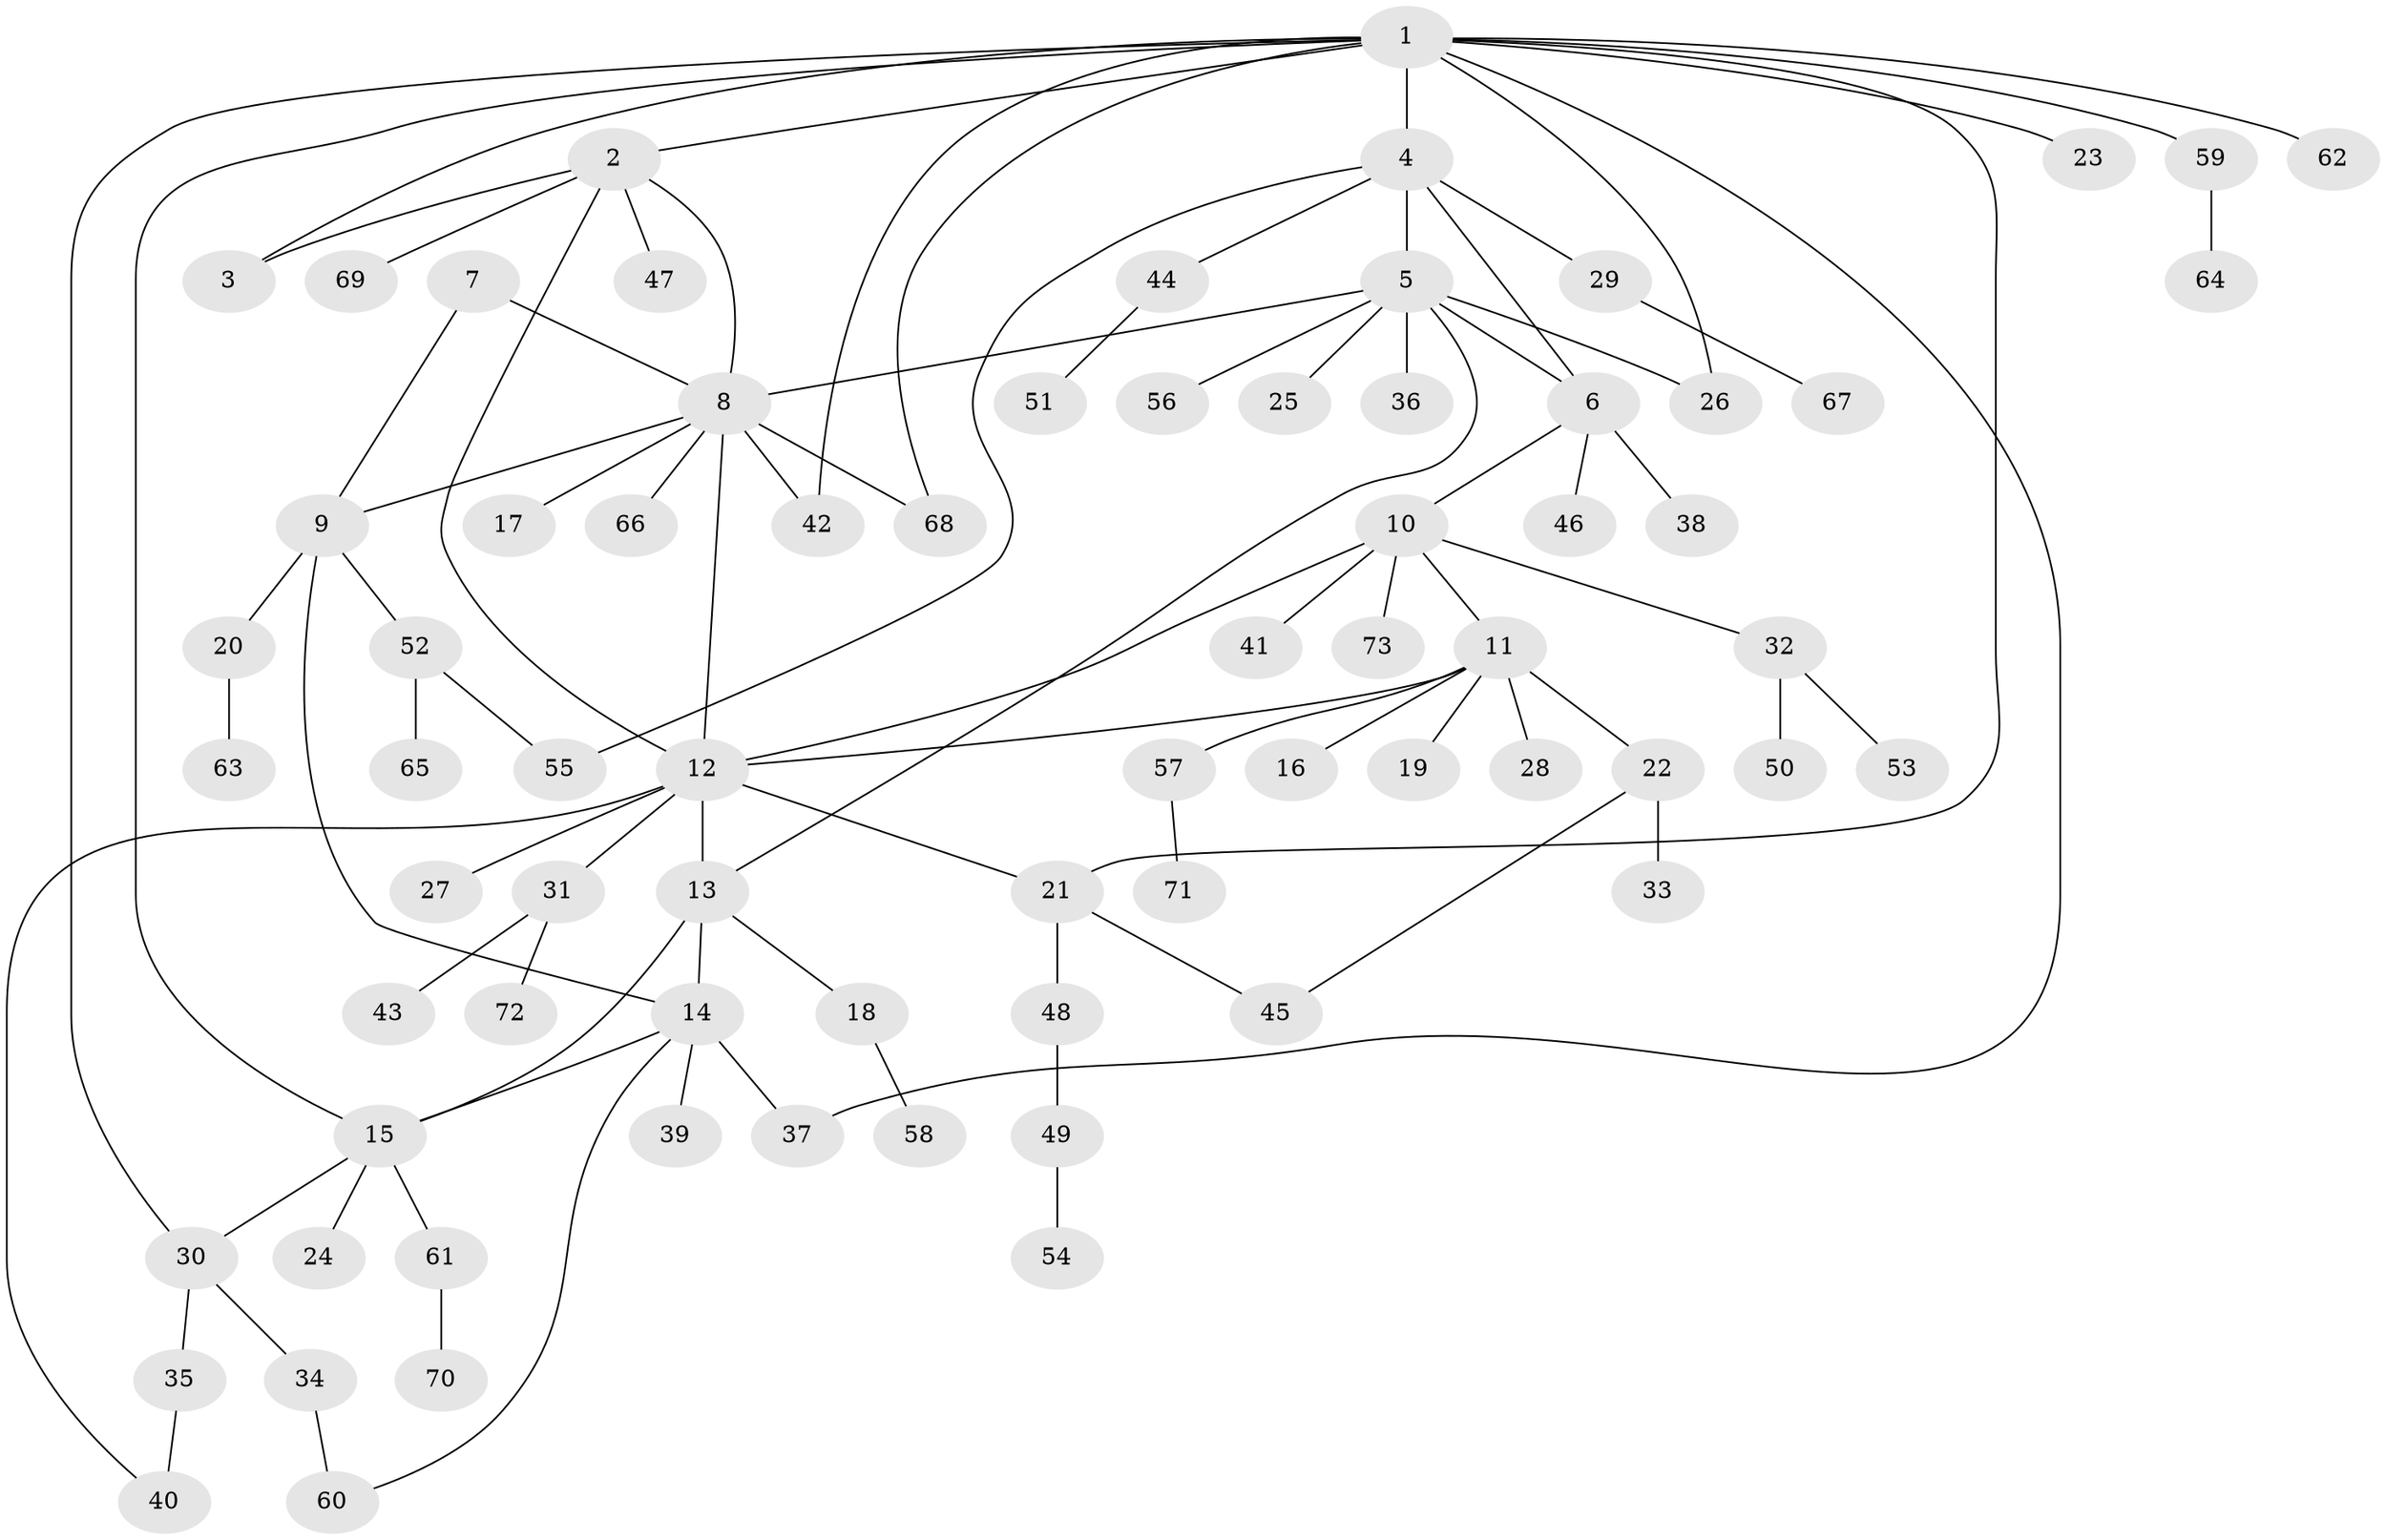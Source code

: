 // coarse degree distribution, {6: 0.043478260869565216, 1: 0.43478260869565216, 5: 0.10869565217391304, 11: 0.021739130434782608, 7: 0.043478260869565216, 2: 0.2391304347826087, 8: 0.021739130434782608, 4: 0.08695652173913043}
// Generated by graph-tools (version 1.1) at 2025/37/03/04/25 23:37:48]
// undirected, 73 vertices, 93 edges
graph export_dot {
  node [color=gray90,style=filled];
  1;
  2;
  3;
  4;
  5;
  6;
  7;
  8;
  9;
  10;
  11;
  12;
  13;
  14;
  15;
  16;
  17;
  18;
  19;
  20;
  21;
  22;
  23;
  24;
  25;
  26;
  27;
  28;
  29;
  30;
  31;
  32;
  33;
  34;
  35;
  36;
  37;
  38;
  39;
  40;
  41;
  42;
  43;
  44;
  45;
  46;
  47;
  48;
  49;
  50;
  51;
  52;
  53;
  54;
  55;
  56;
  57;
  58;
  59;
  60;
  61;
  62;
  63;
  64;
  65;
  66;
  67;
  68;
  69;
  70;
  71;
  72;
  73;
  1 -- 2;
  1 -- 3;
  1 -- 4;
  1 -- 15;
  1 -- 21;
  1 -- 23;
  1 -- 26;
  1 -- 30;
  1 -- 37;
  1 -- 42;
  1 -- 59;
  1 -- 62;
  1 -- 68;
  2 -- 3;
  2 -- 8;
  2 -- 12;
  2 -- 47;
  2 -- 69;
  4 -- 5;
  4 -- 6;
  4 -- 29;
  4 -- 44;
  4 -- 55;
  5 -- 6;
  5 -- 8;
  5 -- 13;
  5 -- 25;
  5 -- 26;
  5 -- 36;
  5 -- 56;
  6 -- 10;
  6 -- 38;
  6 -- 46;
  7 -- 8;
  7 -- 9;
  8 -- 9;
  8 -- 12;
  8 -- 17;
  8 -- 42;
  8 -- 66;
  8 -- 68;
  9 -- 14;
  9 -- 20;
  9 -- 52;
  10 -- 11;
  10 -- 12;
  10 -- 32;
  10 -- 41;
  10 -- 73;
  11 -- 12;
  11 -- 16;
  11 -- 19;
  11 -- 22;
  11 -- 28;
  11 -- 57;
  12 -- 13;
  12 -- 21;
  12 -- 27;
  12 -- 31;
  12 -- 40;
  13 -- 14;
  13 -- 15;
  13 -- 18;
  14 -- 15;
  14 -- 37;
  14 -- 39;
  14 -- 60;
  15 -- 24;
  15 -- 30;
  15 -- 61;
  18 -- 58;
  20 -- 63;
  21 -- 45;
  21 -- 48;
  22 -- 33;
  22 -- 45;
  29 -- 67;
  30 -- 34;
  30 -- 35;
  31 -- 43;
  31 -- 72;
  32 -- 50;
  32 -- 53;
  34 -- 60;
  35 -- 40;
  44 -- 51;
  48 -- 49;
  49 -- 54;
  52 -- 55;
  52 -- 65;
  57 -- 71;
  59 -- 64;
  61 -- 70;
}
